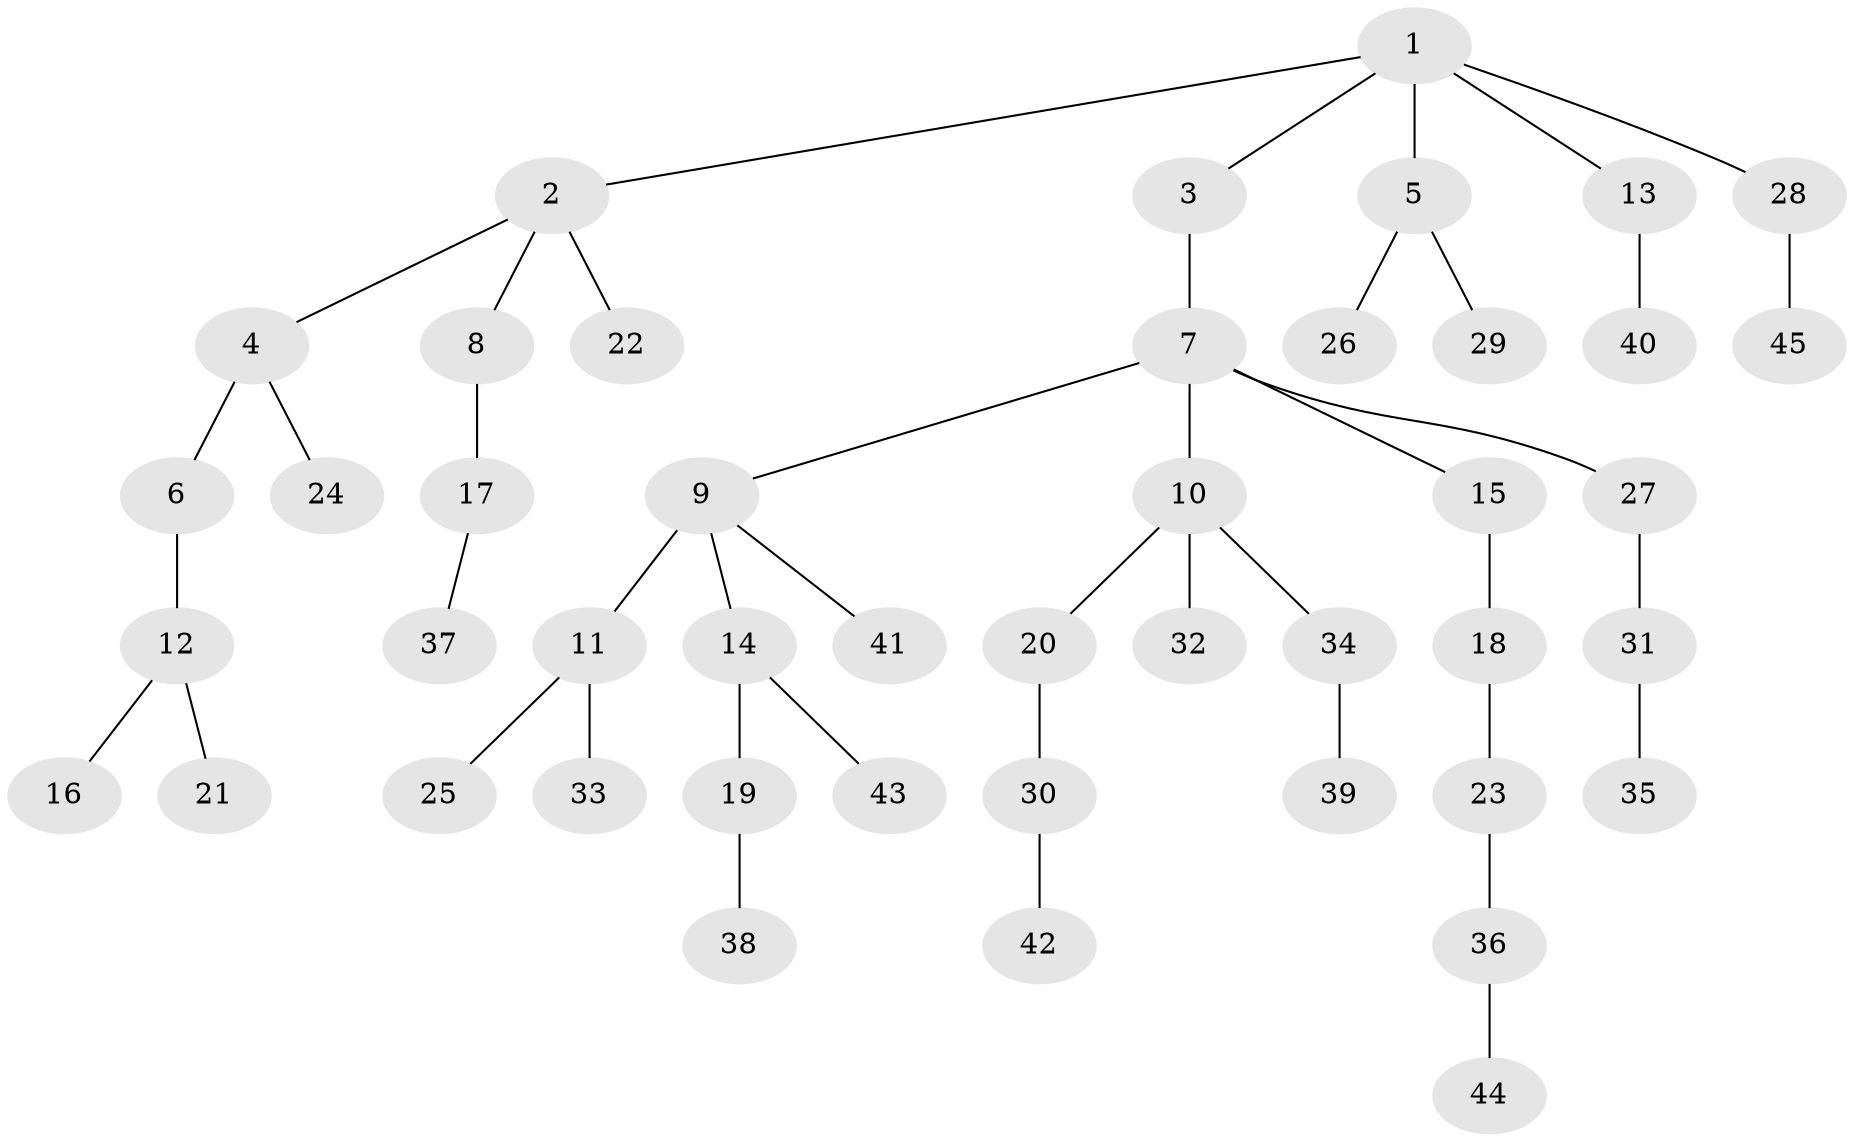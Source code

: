// original degree distribution, {6: 0.023529411764705882, 5: 0.023529411764705882, 2: 0.18823529411764706, 3: 0.12941176470588237, 4: 0.08235294117647059, 7: 0.011764705882352941, 1: 0.5411764705882353}
// Generated by graph-tools (version 1.1) at 2025/37/03/09/25 02:37:04]
// undirected, 45 vertices, 44 edges
graph export_dot {
graph [start="1"]
  node [color=gray90,style=filled];
  1;
  2;
  3;
  4;
  5;
  6;
  7;
  8;
  9;
  10;
  11;
  12;
  13;
  14;
  15;
  16;
  17;
  18;
  19;
  20;
  21;
  22;
  23;
  24;
  25;
  26;
  27;
  28;
  29;
  30;
  31;
  32;
  33;
  34;
  35;
  36;
  37;
  38;
  39;
  40;
  41;
  42;
  43;
  44;
  45;
  1 -- 2 [weight=1.0];
  1 -- 3 [weight=1.0];
  1 -- 5 [weight=1.0];
  1 -- 13 [weight=1.0];
  1 -- 28 [weight=1.0];
  2 -- 4 [weight=1.0];
  2 -- 8 [weight=1.0];
  2 -- 22 [weight=1.0];
  3 -- 7 [weight=2.0];
  4 -- 6 [weight=2.0];
  4 -- 24 [weight=1.0];
  5 -- 26 [weight=1.0];
  5 -- 29 [weight=1.0];
  6 -- 12 [weight=1.0];
  7 -- 9 [weight=1.0];
  7 -- 10 [weight=1.0];
  7 -- 15 [weight=1.0];
  7 -- 27 [weight=1.0];
  8 -- 17 [weight=1.0];
  9 -- 11 [weight=3.0];
  9 -- 14 [weight=1.0];
  9 -- 41 [weight=1.0];
  10 -- 20 [weight=1.0];
  10 -- 32 [weight=1.0];
  10 -- 34 [weight=1.0];
  11 -- 25 [weight=1.0];
  11 -- 33 [weight=1.0];
  12 -- 16 [weight=1.0];
  12 -- 21 [weight=1.0];
  13 -- 40 [weight=2.0];
  14 -- 19 [weight=1.0];
  14 -- 43 [weight=1.0];
  15 -- 18 [weight=2.0];
  17 -- 37 [weight=1.0];
  18 -- 23 [weight=1.0];
  19 -- 38 [weight=1.0];
  20 -- 30 [weight=1.0];
  23 -- 36 [weight=1.0];
  27 -- 31 [weight=1.0];
  28 -- 45 [weight=1.0];
  30 -- 42 [weight=1.0];
  31 -- 35 [weight=1.0];
  34 -- 39 [weight=2.0];
  36 -- 44 [weight=2.0];
}
